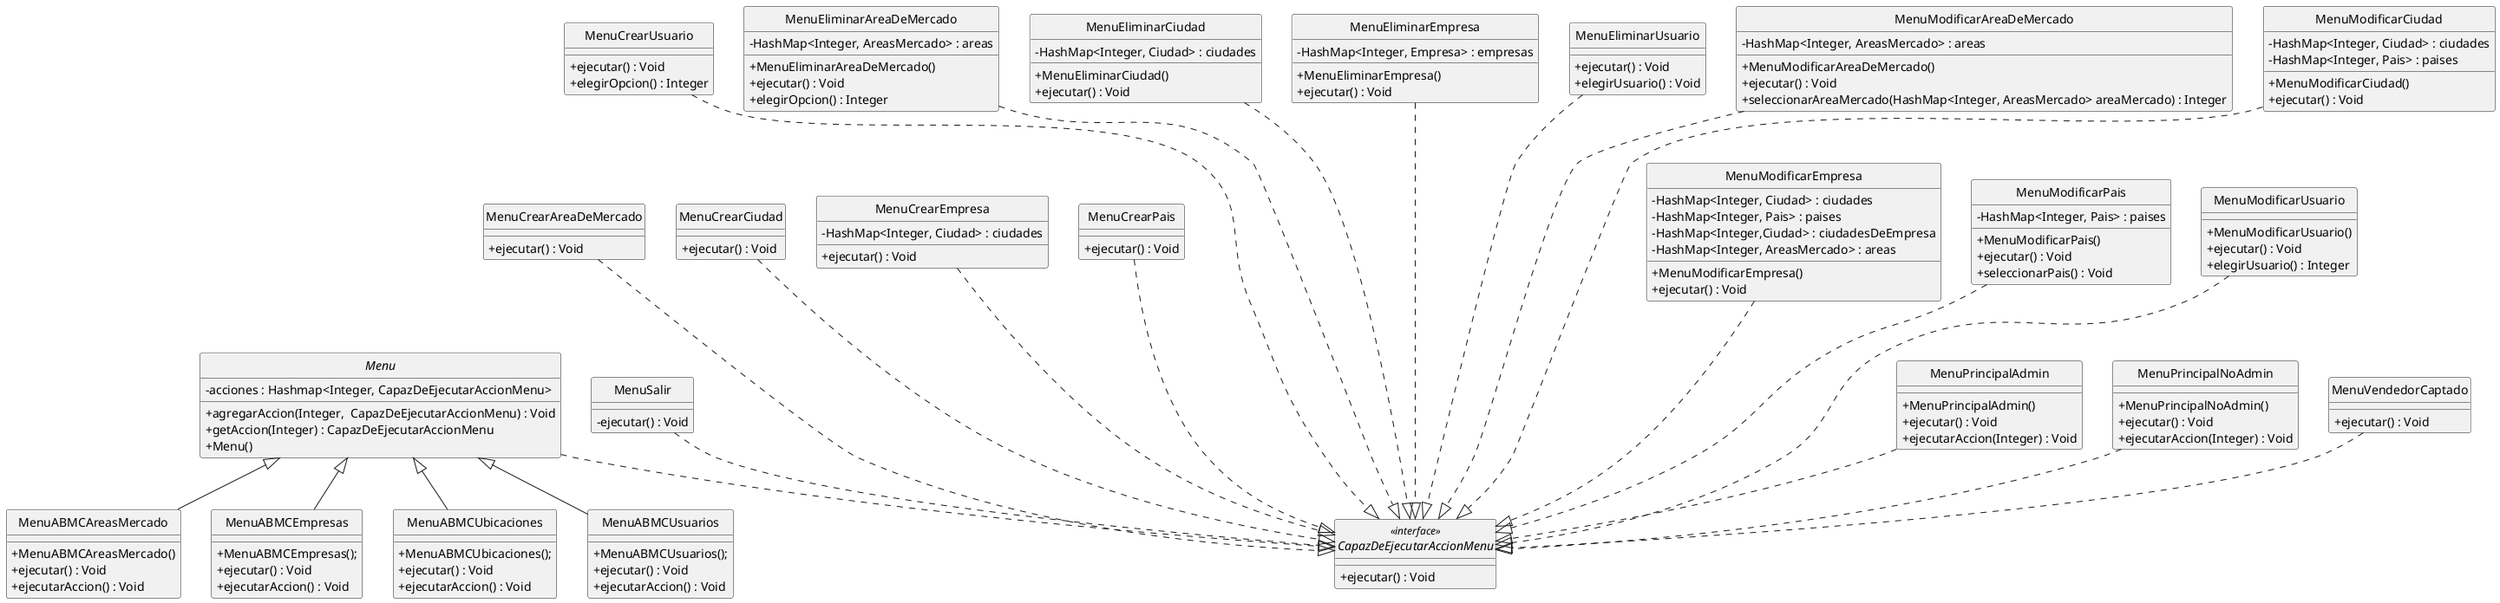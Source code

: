 @startuml
hide circle
skinparam classAttributeIconSize 0
skinparam backgroundColor transparent
skinparam monochrome true
skinparam shadowing false

abstract class Menu {
    -acciones : Hashmap<Integer, CapazDeEjecutarAccionMenu>
    +agregarAccion(Integer,  CapazDeEjecutarAccionMenu) : Void
    +getAccion(Integer) : CapazDeEjecutarAccionMenu
    +Menu()
}

class MenuSalir{
  -ejecutar() : Void
}

class MenuABMCAreasMercado extends Menu{
    +MenuABMCAreasMercado()
    +ejecutar() : Void
    +ejecutarAccion() : Void
}
class MenuABMCEmpresas extends Menu{
    +MenuABMCEmpresas();
    +ejecutar() : Void
    +ejecutarAccion() : Void
}
class MenuABMCUbicaciones extends Menu{
    +MenuABMCUbicaciones();
    +ejecutar() : Void
    +ejecutarAccion() : Void
}
class MenuABMCUsuarios extends Menu{
    +MenuABMCUsuarios();
    +ejecutar() : Void
    +ejecutarAccion() : Void
}
class MenuCrearAreaDeMercado{
    +ejecutar() : Void
}
class MenuCrearCiudad{
    +ejecutar() : Void
}
class MenuCrearEmpresa{
    -HashMap<Integer, Ciudad> : ciudades
    +ejecutar() : Void
}
class MenuCrearPais {
    +ejecutar() : Void
}
class MenuCrearUsuario {
    +ejecutar() : Void
    +elegirOpcion() : Integer
}
class MenuEliminarAreaDeMercado {
    -HashMap<Integer, AreasMercado> : areas
    +MenuEliminarAreaDeMercado()
    +ejecutar() : Void
    +elegirOpcion() : Integer
}
class MenuEliminarCiudad {
    -HashMap<Integer, Ciudad> : ciudades
    +MenuEliminarCiudad()
    +ejecutar() : Void
}
class MenuEliminarEmpresa {
    -HashMap<Integer, Empresa> : empresas
    +MenuEliminarEmpresa()
    +ejecutar() : Void
}
class MenuEliminarUsuario {
    +ejecutar() : Void
    +elegirUsuario() : Void
}
class MenuModificarAreaDeMercado {
    -HashMap<Integer, AreasMercado> : areas
    +MenuModificarAreaDeMercado()
    +ejecutar() : Void
    +seleccionarAreaMercado(HashMap<Integer, AreasMercado> areaMercado) : Integer
}
class MenuModificarCiudad {
    -HashMap<Integer, Ciudad> : ciudades
    -HashMap<Integer, Pais> : paises
    +MenuModificarCiudad()
    +ejecutar() : Void
}
class MenuModificarEmpresa {
    -HashMap<Integer, Ciudad> : ciudades
    -HashMap<Integer, Pais> : paises
    -HashMap<Integer,Ciudad> : ciudadesDeEmpresa
    -HashMap<Integer, AreasMercado> : areas
    +MenuModificarEmpresa()
    +ejecutar() : Void
}
class MenuModificarPais {
    -HashMap<Integer, Pais> : paises
    +MenuModificarPais()
    +ejecutar() : Void
    +seleccionarPais() : Void
}
class MenuModificarUsuario {
    +MenuModificarUsuario()
    +ejecutar() : Void
    +elegirUsuario() : Integer
}
class MenuPrincipalAdmin {
    +MenuPrincipalAdmin()
    +ejecutar() : Void
    +ejecutarAccion(Integer) : Void
}
class MenuPrincipalNoAdmin {
    +MenuPrincipalNoAdmin()
    +ejecutar() : Void
    +ejecutarAccion(Integer) : Void
}
class MenuVendedorCaptado {
    +ejecutar() : Void
}

interface CapazDeEjecutarAccionMenu <<interface>>{
    +ejecutar() : Void
}
Menu -.|> CapazDeEjecutarAccionMenu
MenuCrearAreaDeMercado --.|> CapazDeEjecutarAccionMenu
MenuCrearCiudad --.|> CapazDeEjecutarAccionMenu
MenuCrearEmpresa --.|> CapazDeEjecutarAccionMenu
MenuCrearPais --.|> CapazDeEjecutarAccionMenu
MenuCrearUsuario ---.|> CapazDeEjecutarAccionMenu
MenuEliminarAreaDeMercado ---.|> CapazDeEjecutarAccionMenu
MenuEliminarCiudad ---.|> CapazDeEjecutarAccionMenu
MenuEliminarEmpresa ---.|> CapazDeEjecutarAccionMenu
MenuEliminarUsuario ---.|> CapazDeEjecutarAccionMenu
MenuModificarAreaDeMercado ---.|> CapazDeEjecutarAccionMenu
MenuModificarCiudad ---.|> CapazDeEjecutarAccionMenu
MenuModificarEmpresa --.|> CapazDeEjecutarAccionMenu
MenuModificarPais --.|> CapazDeEjecutarAccionMenu
MenuModificarUsuario --.|> CapazDeEjecutarAccionMenu
MenuPrincipalAdmin -.|> CapazDeEjecutarAccionMenu
MenuPrincipalNoAdmin -.|> CapazDeEjecutarAccionMenu
MenuVendedorCaptado -.|> CapazDeEjecutarAccionMenu
MenuSalir -.|> CapazDeEjecutarAccionMenu
@enduml
